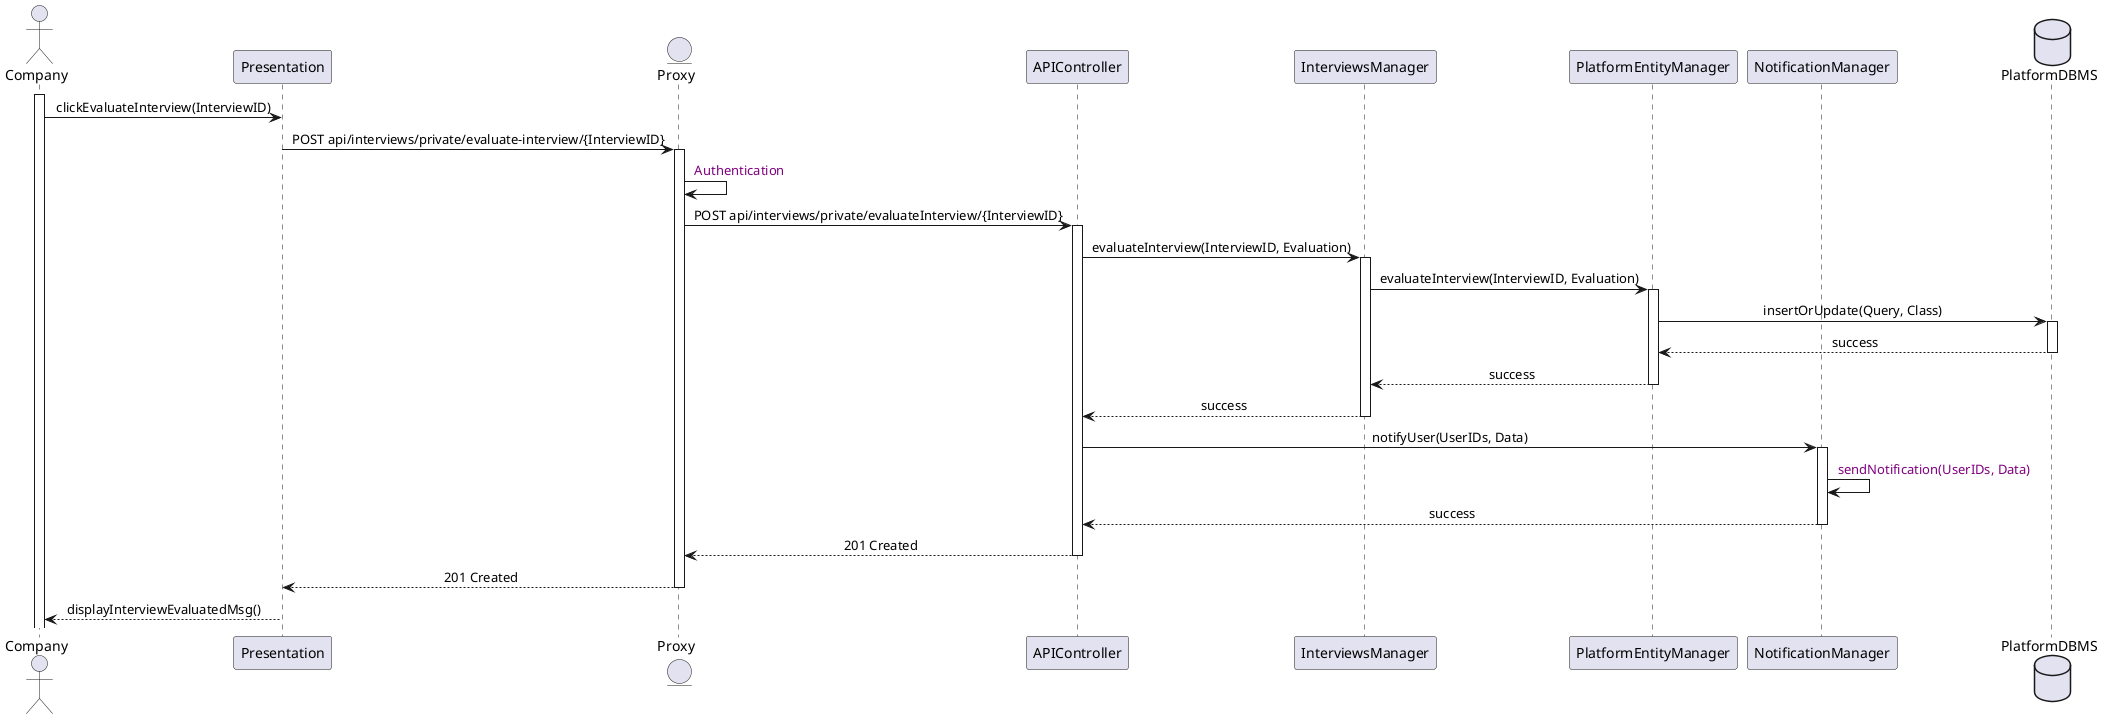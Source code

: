 @startuml CompanyEvaluatesInterview
skinparam sequenceMessageAlign center
actor       Company
participant Presentation
entity      Proxy
participant APIController
participant InterviewsManager
participant PlatformEntityManager
participant NotificationManager 
database    PlatformDBMS

activate Company
Company -> Presentation : clickEvaluateInterview(InterviewID)
Presentation -> Proxy : POST api/interviews/private/evaluate-interview/{InterviewID}
activate Proxy
Proxy -> Proxy : <color:purple> Authentication
Proxy -> APIController : POST api/interviews/private/evaluateInterview/{InterviewID}
activate APIController
APIController -> InterviewsManager : evaluateInterview(InterviewID, Evaluation)
activate InterviewsManager
InterviewsManager -> PlatformEntityManager : evaluateInterview(InterviewID, Evaluation)
activate PlatformEntityManager
PlatformEntityManager -> PlatformDBMS : insertOrUpdate(Query, Class)
activate PlatformDBMS
PlatformDBMS --> PlatformEntityManager : success
deactivate PlatformDBMS
PlatformEntityManager --> InterviewsManager : success
deactivate PlatformEntityManager
InterviewsManager --> APIController : success
deactivate InterviewsManager
APIController -> NotificationManager : notifyUser(UserIDs, Data)
activate NotificationManager
NotificationManager -> NotificationManager : <color:purple> sendNotification(UserIDs, Data)
NotificationManager --> APIController : success
deactivate NotificationManager
APIController --> Proxy : 201 Created
deactivate APIController
Proxy --> Presentation : 201 Created
deactivate Proxy
Presentation --> Company : displayInterviewEvaluatedMsg()
deactivate Presentation
@enduml

'If the company has not evaluated each question of the interview
'here is the sequence diagram to reach the page where the company can evaluate the interview

/'activate Company
Company -> Presentation : clickDashboardInterviewsPage()
activate Presentation
Presentation -> Proxy : GET api/interviews/private/getInterviews
Proxy -> Proxy : <color:purple> Authentication
Proxy -> APIController : GET api/interviews/private/getInterviews
activate APIController
APIController -> InterviewsManager : getInterviews(UserID)
activate InterviewsManager
InterviewsManager -> PlatformEntityManager : getInterviews(UserID)
activate PlatformEntityManager
PlatformEntityManager -> PlatformDBMS : buildAndExecuteQuery(Query, Class)
activate PlatformDBMS
PlatformDBMS --> PlatformEntityManager : result
deactivate PlatformDBMS
PlatformEntityManager --> InterviewsManager : result
deactivate PlatformEntityManager
InterviewsManager --> APIController : Interviews
deactivate InterviewsManager
APIController --> Proxy : 200 OK : Interviews
deactivate APIController
Proxy --> Presentation : 200 OK : Interviews
deactivate Proxy
Presentation --> Company : displayInterviews()
Company -> Presentation : clickInterview(InterviewID)
Presentation --> Company : displayInterview(InterviewID)'/